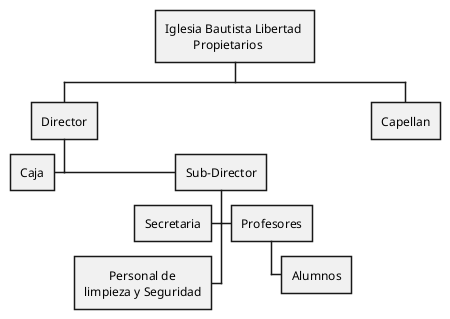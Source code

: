 @startwbs
skinparam BackgroundColor transparent

* Iglesia Bautista Libertad \n\t Propietarios
** Director
***< Caja
*** Sub-Director
****< Secretaria
**** Profesores
***** Alumnos
****< \tPersonal de\nlimpieza y Seguridad
** Capellan

@endwb